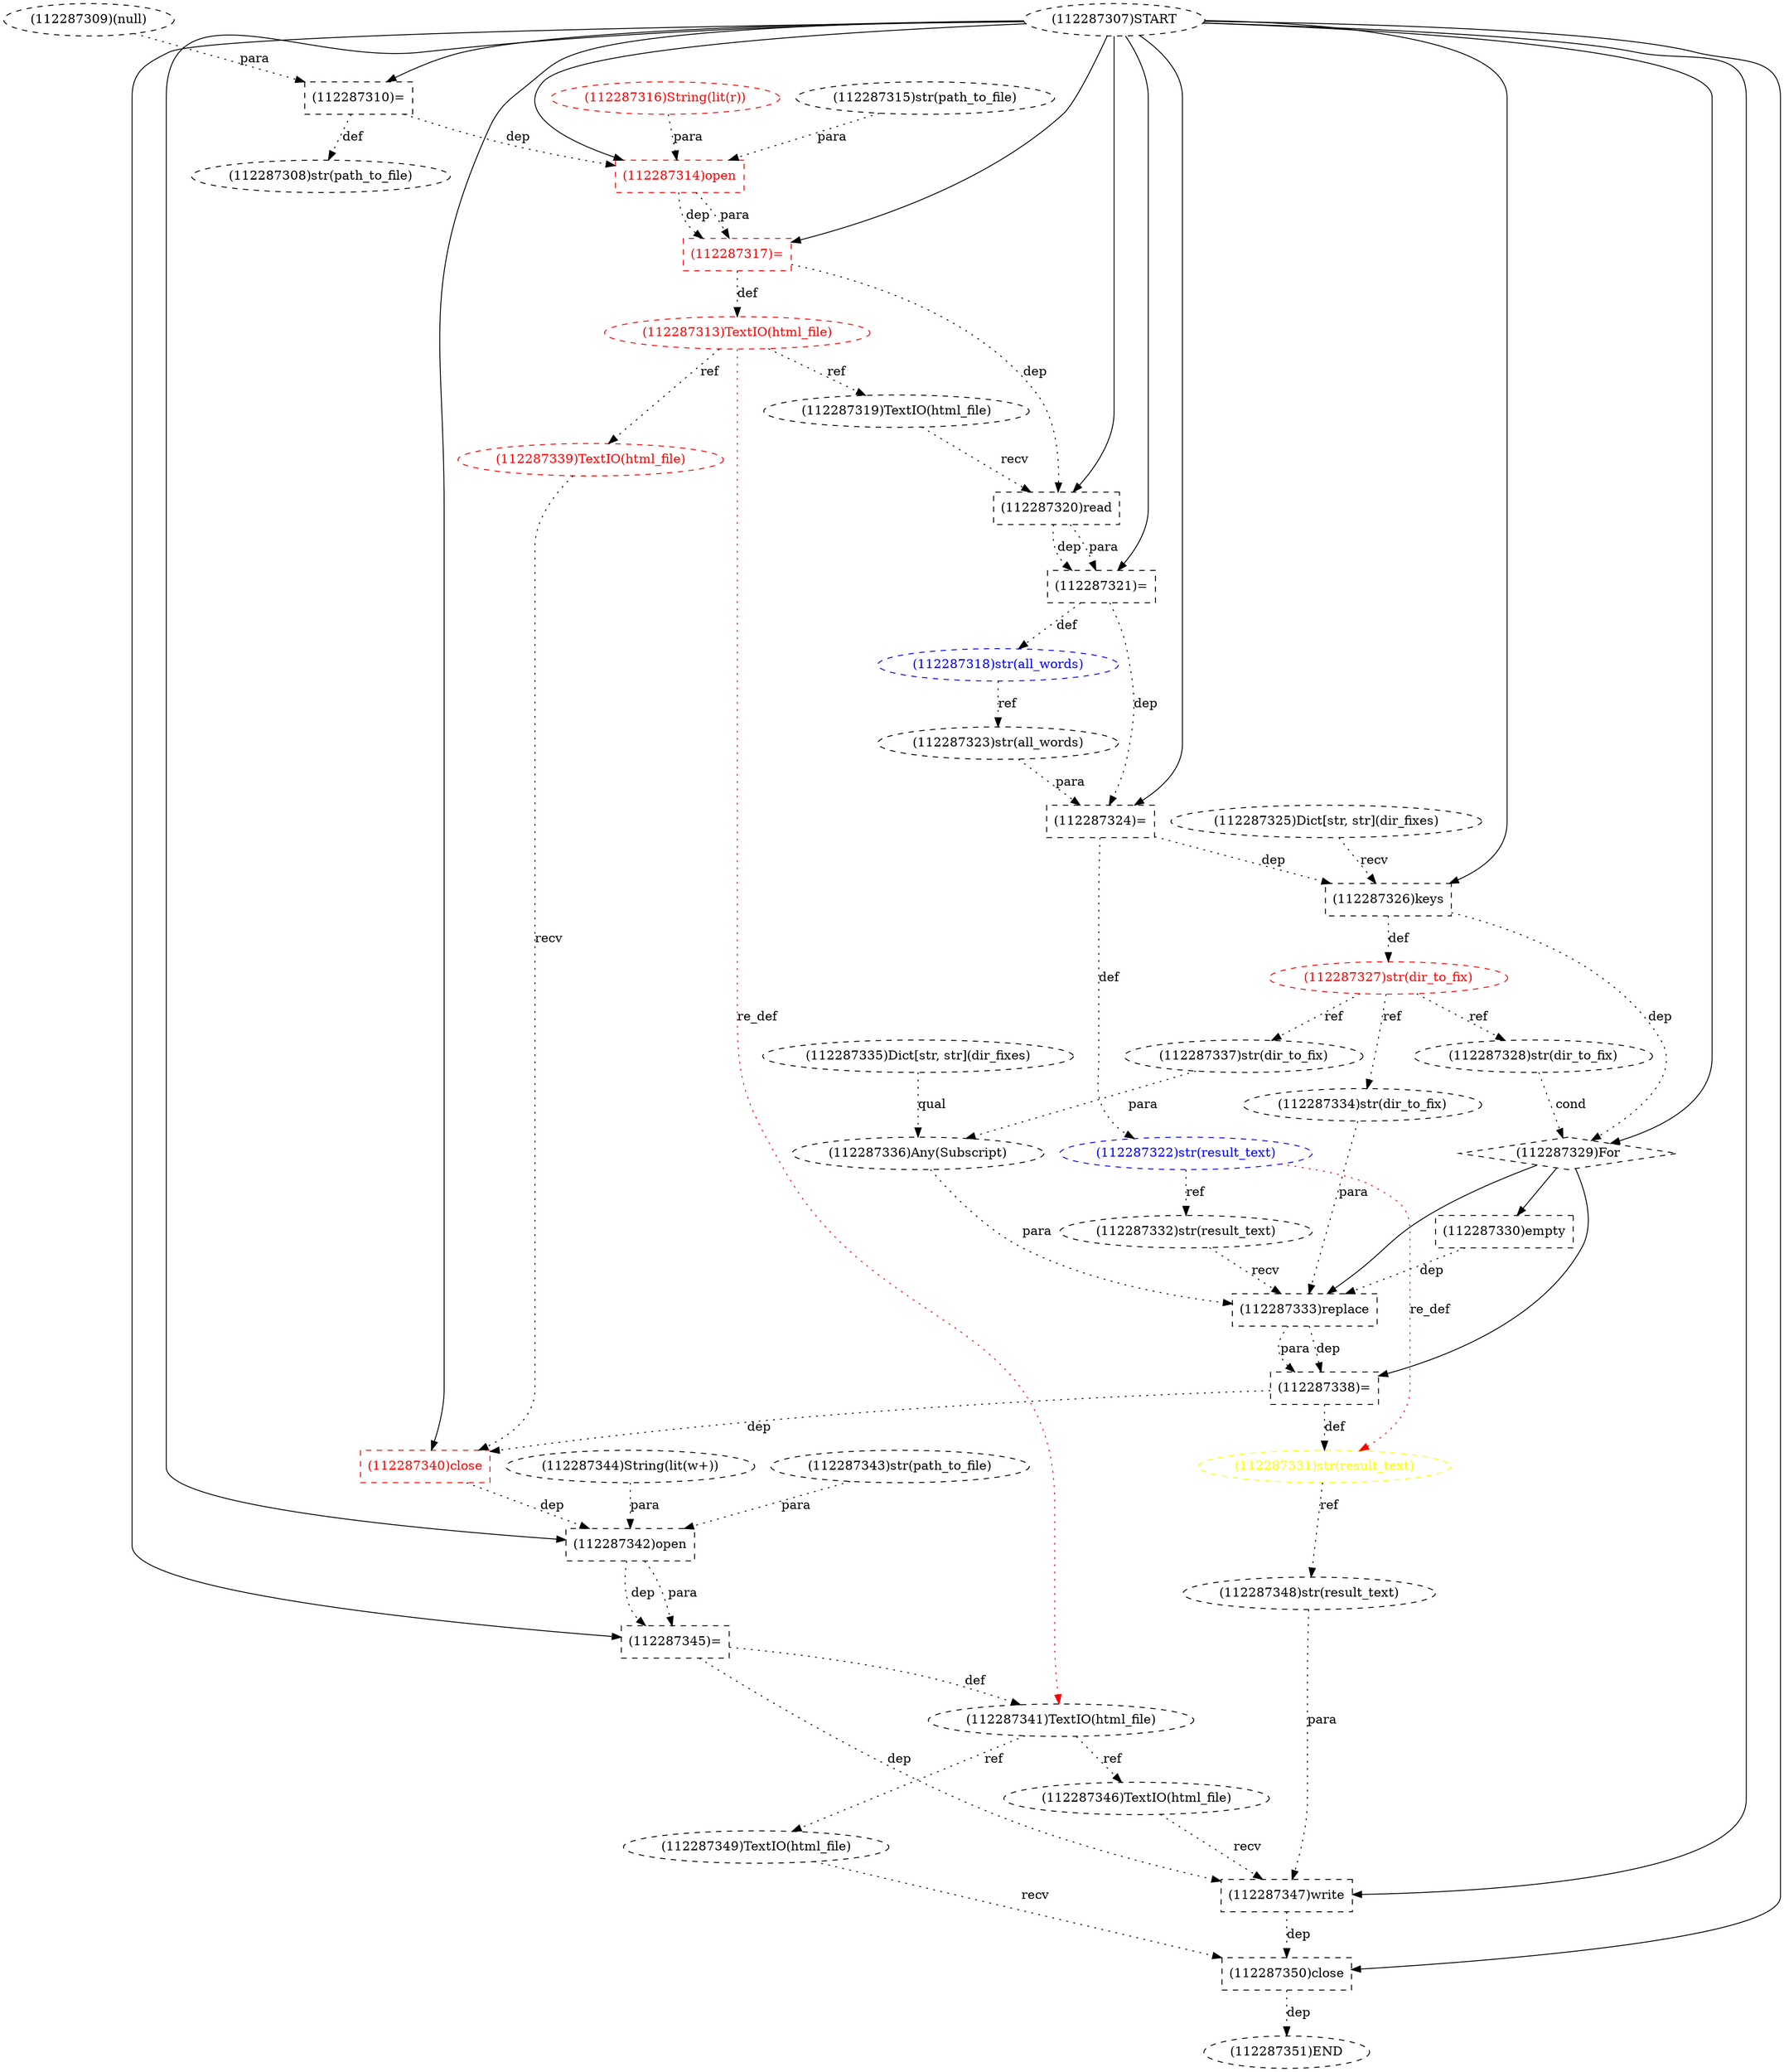 digraph G {
1 [label="(112287317)=" shape=box style=dashed color=red fontcolor=red]
2 [label="(112287346)TextIO(html_file)" shape=ellipse style=dashed]
3 [label="(112287318)str(all_words)" shape=ellipse style=dashed color=blue fontcolor=blue]
4 [label="(112287324)=" shape=box style=dashed]
5 [label="(112287338)=" shape=box style=dashed]
6 [label="(112287333)replace" shape=box style=dashed]
7 [label="(112287309)(null)" shape=ellipse style=dashed]
8 [label="(112287320)read" shape=box style=dashed]
9 [label="(112287325)Dict[str, str](dir_fixes)" shape=ellipse style=dashed]
10 [label="(112287315)str(path_to_file)" shape=ellipse style=dashed]
11 [label="(112287339)TextIO(html_file)" shape=ellipse style=dashed color=red fontcolor=red]
12 [label="(112287343)str(path_to_file)" shape=ellipse style=dashed]
13 [label="(112287351)END" style=dashed]
14 [label="(112287334)str(dir_to_fix)" shape=ellipse style=dashed]
15 [label="(112287342)open" shape=box style=dashed color=black fontcolor=black]
16 [label="(112287307)START" style=dashed]
17 [label="(112287313)TextIO(html_file)" shape=ellipse style=dashed color=red fontcolor=red]
18 [label="(112287328)str(dir_to_fix)" shape=ellipse style=dashed]
19 [label="(112287340)close" shape=box style=dashed color=red fontcolor=red]
20 [label="(112287349)TextIO(html_file)" shape=ellipse style=dashed color=black fontcolor=black]
21 [label="(112287327)str(dir_to_fix)" shape=ellipse style=dashed color=red fontcolor=red]
22 [label="(112287350)close" shape=box style=dashed color=black fontcolor=black]
23 [label="(112287319)TextIO(html_file)" shape=ellipse style=dashed]
24 [label="(112287310)=" shape=box style=dashed]
25 [label="(112287332)str(result_text)" shape=ellipse style=dashed]
26 [label="(112287341)TextIO(html_file)" shape=ellipse style=dashed color=black fontcolor=black]
27 [label="(112287308)str(path_to_file)" shape=ellipse style=dashed]
28 [label="(112287337)str(dir_to_fix)" shape=ellipse style=dashed]
29 [label="(112287326)keys" shape=box style=dashed]
30 [label="(112287331)str(result_text)" shape=ellipse style=dashed color=yellow fontcolor=yellow]
31 [label="(112287345)=" shape=box style=dashed color=black fontcolor=black]
32 [label="(112287321)=" shape=box style=dashed]
33 [label="(112287335)Dict[str, str](dir_fixes)" shape=ellipse style=dashed]
34 [label="(112287322)str(result_text)" shape=ellipse style=dashed color=blue fontcolor=blue]
35 [label="(112287323)str(all_words)" shape=ellipse style=dashed]
36 [label="(112287314)open" shape=box style=dashed color=red fontcolor=red]
37 [label="(112287347)write" shape=box style=dashed]
38 [label="(112287330)empty" shape=box style=dashed]
39 [label="(112287336)Any(Subscript)" shape=ellipse style=dashed]
40 [label="(112287344)String(lit(w+))" shape=ellipse style=dashed color=black fontcolor=black]
41 [label="(112287348)str(result_text)" shape=ellipse style=dashed]
42 [label="(112287329)For" shape=diamond style=dashed]
43 [label="(112287316)String(lit(r))" shape=ellipse style=dashed color=red fontcolor=red]
16 -> 1 [label="" style=solid];
36 -> 1 [label="dep" style=dotted];
36 -> 1 [label="para" style=dotted];
26 -> 2 [label="ref" style=dotted];
32 -> 3 [label="def" style=dotted];
16 -> 4 [label="" style=solid];
35 -> 4 [label="para" style=dotted];
32 -> 4 [label="dep" style=dotted];
42 -> 5 [label="" style=solid];
6 -> 5 [label="dep" style=dotted];
6 -> 5 [label="para" style=dotted];
42 -> 6 [label="" style=solid];
25 -> 6 [label="recv" style=dotted];
14 -> 6 [label="para" style=dotted];
39 -> 6 [label="para" style=dotted];
38 -> 6 [label="dep" style=dotted];
16 -> 8 [label="" style=solid];
23 -> 8 [label="recv" style=dotted];
1 -> 8 [label="dep" style=dotted];
17 -> 11 [label="ref" style=dotted];
22 -> 13 [label="dep" style=dotted];
21 -> 14 [label="ref" style=dotted];
16 -> 15 [label="" style=solid];
12 -> 15 [label="para" style=dotted];
40 -> 15 [label="para" style=dotted];
19 -> 15 [label="dep" style=dotted];
1 -> 17 [label="def" style=dotted];
21 -> 18 [label="ref" style=dotted];
16 -> 19 [label="" style=solid];
11 -> 19 [label="recv" style=dotted];
5 -> 19 [label="dep" style=dotted];
26 -> 20 [label="ref" style=dotted];
29 -> 21 [label="def" style=dotted];
16 -> 22 [label="" style=solid];
20 -> 22 [label="recv" style=dotted];
37 -> 22 [label="dep" style=dotted];
17 -> 23 [label="ref" style=dotted];
16 -> 24 [label="" style=solid];
7 -> 24 [label="para" style=dotted];
34 -> 25 [label="ref" style=dotted];
31 -> 26 [label="def" style=dotted];
17 -> 26 [label="re_def" style=dotted color=red];
24 -> 27 [label="def" style=dotted];
21 -> 28 [label="ref" style=dotted];
16 -> 29 [label="" style=solid];
9 -> 29 [label="recv" style=dotted];
4 -> 29 [label="dep" style=dotted];
5 -> 30 [label="def" style=dotted];
34 -> 30 [label="re_def" style=dotted color=red];
16 -> 31 [label="" style=solid];
15 -> 31 [label="dep" style=dotted];
15 -> 31 [label="para" style=dotted];
16 -> 32 [label="" style=solid];
8 -> 32 [label="dep" style=dotted];
8 -> 32 [label="para" style=dotted];
4 -> 34 [label="def" style=dotted];
3 -> 35 [label="ref" style=dotted];
16 -> 36 [label="" style=solid];
10 -> 36 [label="para" style=dotted];
43 -> 36 [label="para" style=dotted];
24 -> 36 [label="dep" style=dotted];
16 -> 37 [label="" style=solid];
2 -> 37 [label="recv" style=dotted];
41 -> 37 [label="para" style=dotted];
31 -> 37 [label="dep" style=dotted];
42 -> 38 [label="" style=solid];
33 -> 39 [label="qual" style=dotted];
28 -> 39 [label="para" style=dotted];
30 -> 41 [label="ref" style=dotted];
16 -> 42 [label="" style=solid];
29 -> 42 [label="dep" style=dotted];
18 -> 42 [label="cond" style=dotted];
}